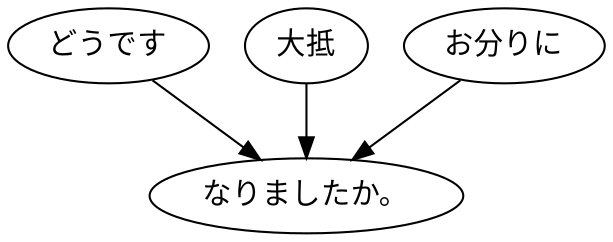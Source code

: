digraph graph2014 {
	node0 [label="どうです"];
	node1 [label="大抵"];
	node2 [label="お分りに"];
	node3 [label="なりましたか。"];
	node0 -> node3;
	node1 -> node3;
	node2 -> node3;
}

